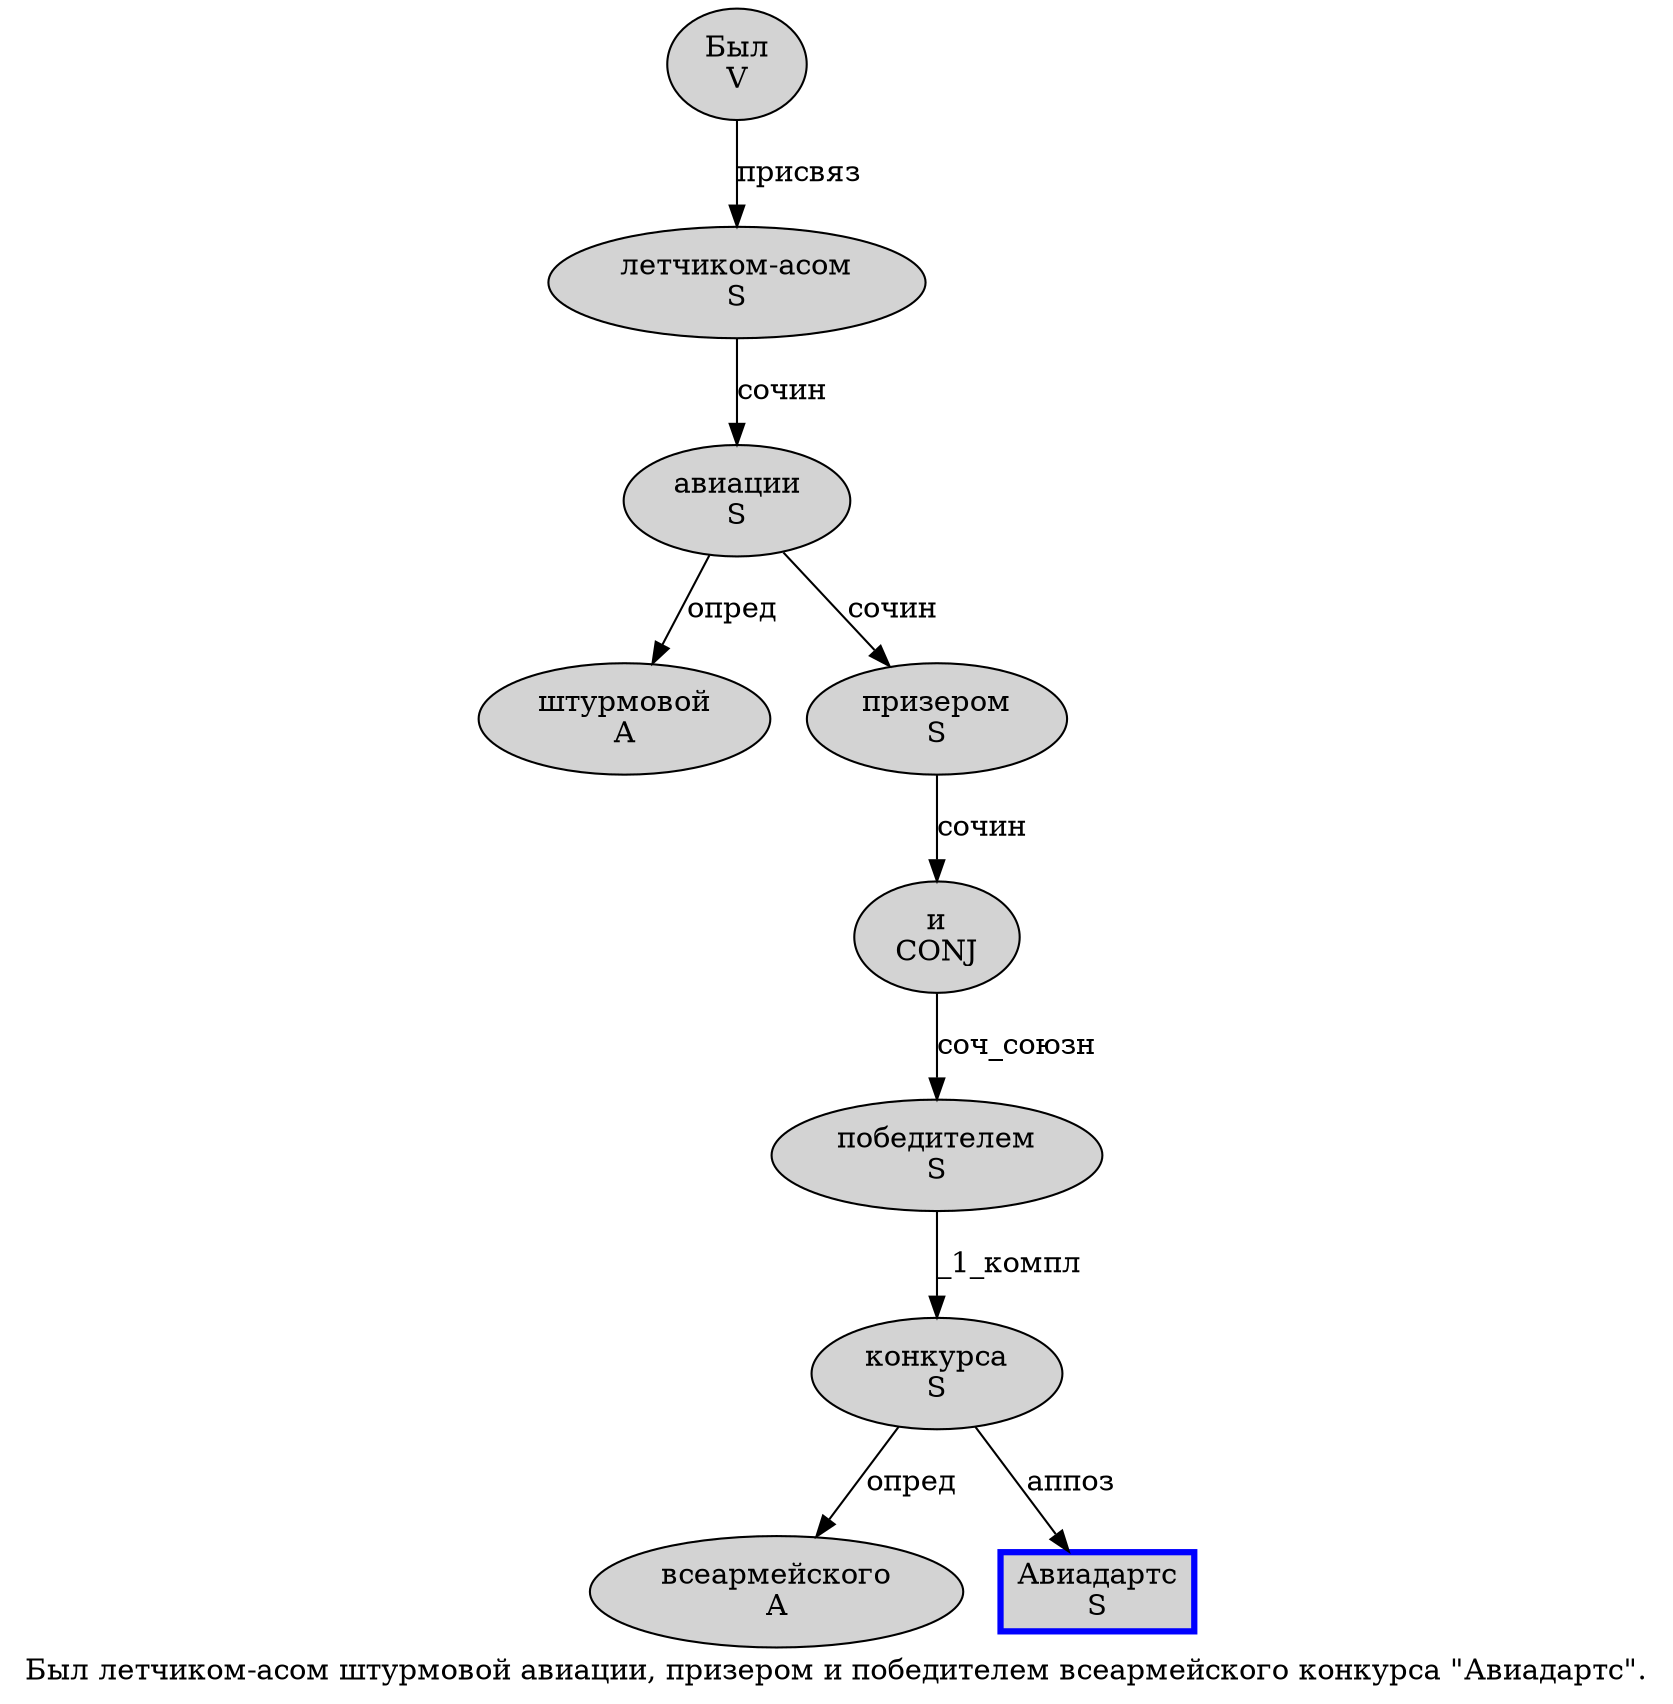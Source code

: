 digraph SENTENCE_71 {
	graph [label="Был летчиком-асом штурмовой авиации, призером и победителем всеармейского конкурса \"Авиадартс\"."]
	node [style=filled]
		0 [label="Был
V" color="" fillcolor=lightgray penwidth=1 shape=ellipse]
		1 [label="летчиком-асом
S" color="" fillcolor=lightgray penwidth=1 shape=ellipse]
		2 [label="штурмовой
A" color="" fillcolor=lightgray penwidth=1 shape=ellipse]
		3 [label="авиации
S" color="" fillcolor=lightgray penwidth=1 shape=ellipse]
		5 [label="призером
S" color="" fillcolor=lightgray penwidth=1 shape=ellipse]
		6 [label="и
CONJ" color="" fillcolor=lightgray penwidth=1 shape=ellipse]
		7 [label="победителем
S" color="" fillcolor=lightgray penwidth=1 shape=ellipse]
		8 [label="всеармейского
A" color="" fillcolor=lightgray penwidth=1 shape=ellipse]
		9 [label="конкурса
S" color="" fillcolor=lightgray penwidth=1 shape=ellipse]
		11 [label="Авиадартс
S" color=blue fillcolor=lightgray penwidth=3 shape=box]
			0 -> 1 [label="присвяз"]
			1 -> 3 [label="сочин"]
			3 -> 2 [label="опред"]
			3 -> 5 [label="сочин"]
			5 -> 6 [label="сочин"]
			6 -> 7 [label="соч_союзн"]
			7 -> 9 [label="_1_компл"]
			9 -> 8 [label="опред"]
			9 -> 11 [label="аппоз"]
}